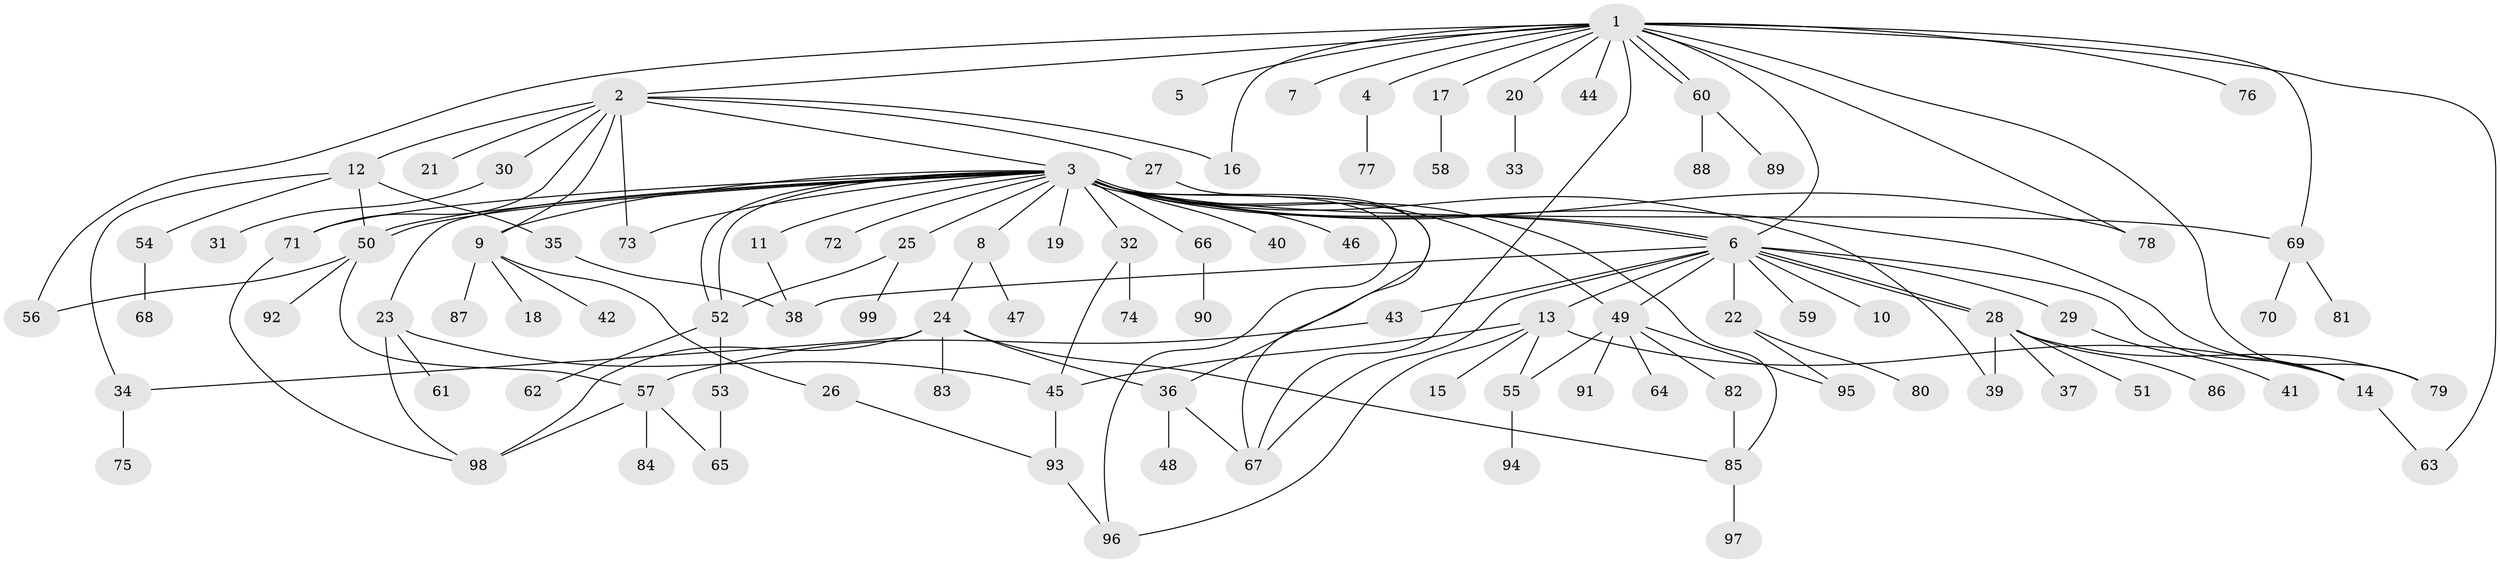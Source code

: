 // Generated by graph-tools (version 1.1) at 2025/14/03/09/25 04:14:31]
// undirected, 99 vertices, 140 edges
graph export_dot {
graph [start="1"]
  node [color=gray90,style=filled];
  1;
  2;
  3;
  4;
  5;
  6;
  7;
  8;
  9;
  10;
  11;
  12;
  13;
  14;
  15;
  16;
  17;
  18;
  19;
  20;
  21;
  22;
  23;
  24;
  25;
  26;
  27;
  28;
  29;
  30;
  31;
  32;
  33;
  34;
  35;
  36;
  37;
  38;
  39;
  40;
  41;
  42;
  43;
  44;
  45;
  46;
  47;
  48;
  49;
  50;
  51;
  52;
  53;
  54;
  55;
  56;
  57;
  58;
  59;
  60;
  61;
  62;
  63;
  64;
  65;
  66;
  67;
  68;
  69;
  70;
  71;
  72;
  73;
  74;
  75;
  76;
  77;
  78;
  79;
  80;
  81;
  82;
  83;
  84;
  85;
  86;
  87;
  88;
  89;
  90;
  91;
  92;
  93;
  94;
  95;
  96;
  97;
  98;
  99;
  1 -- 2;
  1 -- 4;
  1 -- 5;
  1 -- 6;
  1 -- 7;
  1 -- 16;
  1 -- 17;
  1 -- 20;
  1 -- 44;
  1 -- 56;
  1 -- 60;
  1 -- 60;
  1 -- 63;
  1 -- 67;
  1 -- 69;
  1 -- 76;
  1 -- 78;
  1 -- 79;
  2 -- 3;
  2 -- 9;
  2 -- 12;
  2 -- 16;
  2 -- 21;
  2 -- 27;
  2 -- 30;
  2 -- 71;
  2 -- 73;
  3 -- 6;
  3 -- 6;
  3 -- 8;
  3 -- 9;
  3 -- 11;
  3 -- 14;
  3 -- 19;
  3 -- 23;
  3 -- 25;
  3 -- 32;
  3 -- 39;
  3 -- 40;
  3 -- 46;
  3 -- 49;
  3 -- 50;
  3 -- 50;
  3 -- 52;
  3 -- 52;
  3 -- 66;
  3 -- 67;
  3 -- 69;
  3 -- 71;
  3 -- 72;
  3 -- 73;
  3 -- 78;
  3 -- 85;
  3 -- 96;
  4 -- 77;
  6 -- 10;
  6 -- 13;
  6 -- 14;
  6 -- 22;
  6 -- 28;
  6 -- 28;
  6 -- 29;
  6 -- 38;
  6 -- 43;
  6 -- 49;
  6 -- 59;
  6 -- 67;
  8 -- 24;
  8 -- 47;
  9 -- 18;
  9 -- 26;
  9 -- 42;
  9 -- 87;
  11 -- 38;
  12 -- 34;
  12 -- 35;
  12 -- 50;
  12 -- 54;
  13 -- 14;
  13 -- 15;
  13 -- 45;
  13 -- 55;
  13 -- 96;
  14 -- 63;
  17 -- 58;
  20 -- 33;
  22 -- 80;
  22 -- 95;
  23 -- 45;
  23 -- 61;
  23 -- 98;
  24 -- 34;
  24 -- 36;
  24 -- 83;
  24 -- 85;
  24 -- 98;
  25 -- 52;
  25 -- 99;
  26 -- 93;
  27 -- 36;
  28 -- 37;
  28 -- 39;
  28 -- 51;
  28 -- 79;
  28 -- 86;
  29 -- 41;
  30 -- 31;
  32 -- 45;
  32 -- 74;
  34 -- 75;
  35 -- 38;
  36 -- 48;
  36 -- 67;
  43 -- 57;
  45 -- 93;
  49 -- 55;
  49 -- 64;
  49 -- 82;
  49 -- 91;
  49 -- 95;
  50 -- 56;
  50 -- 57;
  50 -- 92;
  52 -- 53;
  52 -- 62;
  53 -- 65;
  54 -- 68;
  55 -- 94;
  57 -- 65;
  57 -- 84;
  57 -- 98;
  60 -- 88;
  60 -- 89;
  66 -- 90;
  69 -- 70;
  69 -- 81;
  71 -- 98;
  82 -- 85;
  85 -- 97;
  93 -- 96;
}
